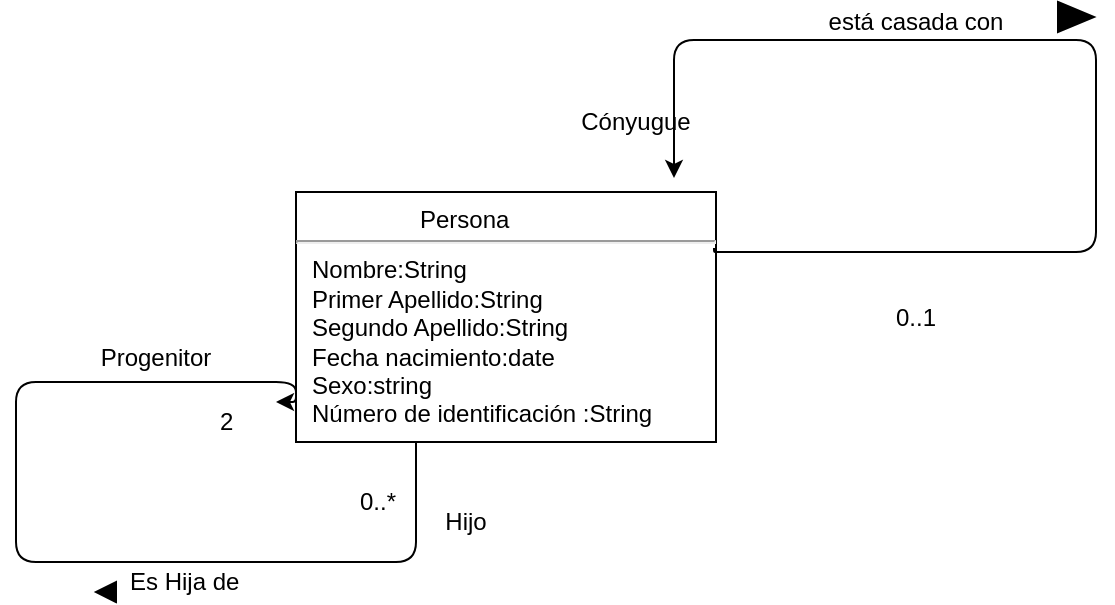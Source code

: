 <mxfile version="12.2.4"><diagram id="_4GPKHNEsTazudKondYE"><mxGraphModel dx="802" dy="696" grid="1" gridSize="10" guides="1" tooltips="1" connect="1" arrows="1" fold="1" page="1" pageScale="1" pageWidth="827" pageHeight="1169" math="0" shadow="0"><root><mxCell id="0"/><mxCell id="1" parent="0"/><mxCell id="6" value="&lt;p style=&quot;margin: 0px ; margin-top: 4px ; text-align: center ; text-decoration: underline&quot;&gt;&lt;br&gt;&lt;/p&gt;&lt;hr&gt;&lt;p style=&quot;margin: 0px ; margin-left: 8px&quot;&gt;Nombre:String&lt;/p&gt;&lt;p style=&quot;margin: 0px ; margin-left: 8px&quot;&gt;Primer Apellido:String&lt;/p&gt;&lt;p style=&quot;margin: 0px ; margin-left: 8px&quot;&gt;Segundo Apellido:String&lt;/p&gt;&lt;p style=&quot;margin: 0px ; margin-left: 8px&quot;&gt;Fecha nacimiento:date&lt;/p&gt;&lt;p style=&quot;margin: 0px ; margin-left: 8px&quot;&gt;Sexo:string&lt;/p&gt;&lt;p style=&quot;margin: 0px ; margin-left: 8px&quot;&gt;Número de identificación :String&lt;/p&gt;" style="verticalAlign=top;align=left;overflow=fill;fontSize=12;fontFamily=Helvetica;html=1;" vertex="1" parent="1"><mxGeometry x="280" y="135" width="210" height="125" as="geometry"/></mxCell><mxCell id="24" value="Persona" style="text;html=1;" vertex="1" parent="1"><mxGeometry x="340" y="135" width="90" height="30" as="geometry"/></mxCell><mxCell id="25" value="" style="edgeStyle=segmentEdgeStyle;endArrow=classic;html=1;" edge="1" parent="1"><mxGeometry width="50" height="50" relative="1" as="geometry"><mxPoint x="489" y="163" as="sourcePoint"/><mxPoint x="469" y="128" as="targetPoint"/><Array as="points"><mxPoint x="490" y="165"/><mxPoint x="680" y="165"/><mxPoint x="680" y="59"/><mxPoint x="470" y="59"/></Array></mxGeometry></mxCell><mxCell id="26" value="" style="edgeStyle=segmentEdgeStyle;endArrow=classic;html=1;" edge="1" parent="1"><mxGeometry width="50" height="50" relative="1" as="geometry"><mxPoint x="340" y="260" as="sourcePoint"/><mxPoint x="270" y="240" as="targetPoint"/><Array as="points"><mxPoint x="340" y="320"/><mxPoint x="140" y="320"/><mxPoint x="140" y="230"/><mxPoint x="280" y="230"/><mxPoint x="280" y="240"/></Array></mxGeometry></mxCell><mxCell id="27" value="está casada con" style="text;html=1;strokeColor=none;fillColor=none;align=center;verticalAlign=middle;whiteSpace=wrap;rounded=0;" vertex="1" parent="1"><mxGeometry x="540" y="40" width="100" height="20" as="geometry"/></mxCell><mxCell id="29" value="0..1" style="text;html=1;strokeColor=none;fillColor=none;align=center;verticalAlign=middle;whiteSpace=wrap;rounded=0;" vertex="1" parent="1"><mxGeometry x="570" y="187.5" width="40" height="20" as="geometry"/></mxCell><mxCell id="37" value="Cónyugue" style="text;html=1;strokeColor=none;fillColor=none;align=center;verticalAlign=middle;whiteSpace=wrap;rounded=0;" vertex="1" parent="1"><mxGeometry x="430" y="90" width="40" height="20" as="geometry"/></mxCell><mxCell id="38" value="Progenitor" style="text;html=1;strokeColor=none;fillColor=none;align=center;verticalAlign=middle;whiteSpace=wrap;rounded=0;" vertex="1" parent="1"><mxGeometry x="190" y="207.5" width="40" height="20" as="geometry"/></mxCell><mxCell id="39" value="Hijo" style="text;html=1;strokeColor=none;fillColor=none;align=center;verticalAlign=middle;whiteSpace=wrap;rounded=0;" vertex="1" parent="1"><mxGeometry x="345" y="290" width="40" height="20" as="geometry"/></mxCell><mxCell id="43" value="Es Hija de" style="text;html=1;resizable=0;points=[];autosize=1;align=left;verticalAlign=top;spacingTop=-4;" vertex="1" parent="1"><mxGeometry x="195" y="320" width="70" height="20" as="geometry"/></mxCell><mxCell id="45" value="0..*" style="text;html=1;resizable=0;points=[];autosize=1;align=left;verticalAlign=top;spacingTop=-4;" vertex="1" parent="1"><mxGeometry x="310" y="280" width="30" height="20" as="geometry"/></mxCell><mxCell id="46" value="2" style="text;html=1;resizable=0;points=[];autosize=1;align=left;verticalAlign=top;spacingTop=-4;" vertex="1" parent="1"><mxGeometry x="240" y="240" width="20" height="20" as="geometry"/></mxCell><mxCell id="48" value="" style="triangle;whiteSpace=wrap;html=1;fillColor=#000000;" vertex="1" parent="1"><mxGeometry x="670" y="40" height="20" as="geometry"/></mxCell><mxCell id="50" value="" style="triangle;whiteSpace=wrap;html=1;fillColor=#000000;" vertex="1" parent="1"><mxGeometry x="661" y="40" width="18" height="15" as="geometry"/></mxCell><mxCell id="51" value="" style="triangle;whiteSpace=wrap;html=1;fillColor=#000000;rotation=180;" vertex="1" parent="1"><mxGeometry x="180" y="330" width="10" height="10" as="geometry"/></mxCell></root></mxGraphModel></diagram></mxfile>